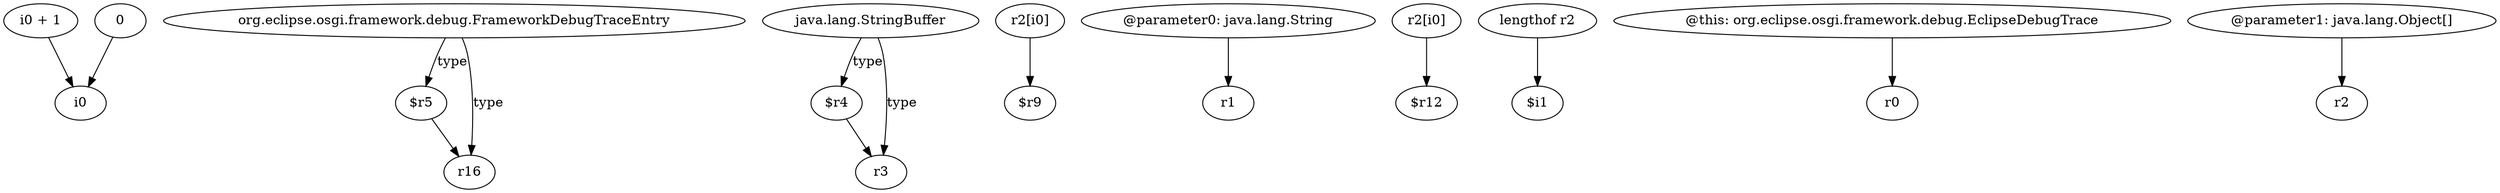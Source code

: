 digraph g {
0[label="i0 + 1"]
1[label="i0"]
0->1[label=""]
2[label="$r5"]
3[label="r16"]
2->3[label=""]
4[label="$r4"]
5[label="r3"]
4->5[label=""]
6[label="r2[i0]"]
7[label="$r9"]
6->7[label=""]
8[label="java.lang.StringBuffer"]
8->4[label="type"]
9[label="@parameter0: java.lang.String"]
10[label="r1"]
9->10[label=""]
11[label="r2[i0]"]
12[label="$r12"]
11->12[label=""]
8->5[label="type"]
13[label="org.eclipse.osgi.framework.debug.FrameworkDebugTraceEntry"]
13->2[label="type"]
14[label="lengthof r2"]
15[label="$i1"]
14->15[label=""]
16[label="0"]
16->1[label=""]
17[label="@this: org.eclipse.osgi.framework.debug.EclipseDebugTrace"]
18[label="r0"]
17->18[label=""]
13->3[label="type"]
19[label="@parameter1: java.lang.Object[]"]
20[label="r2"]
19->20[label=""]
}
